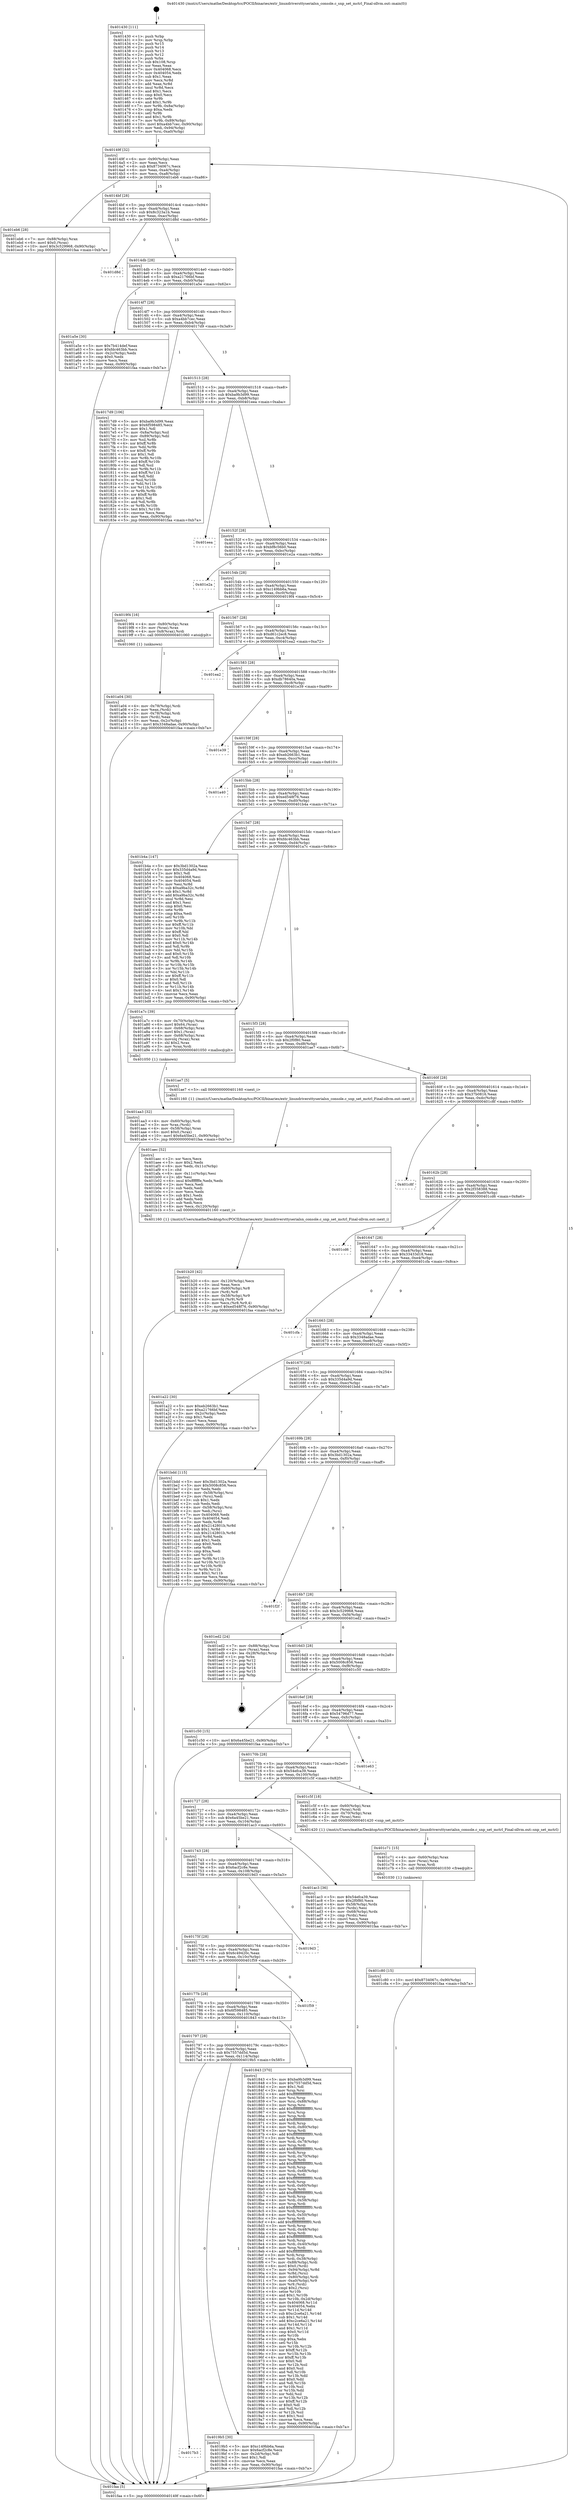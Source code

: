 digraph "0x401430" {
  label = "0x401430 (/mnt/c/Users/mathe/Desktop/tcc/POCII/binaries/extr_linuxdriversttyserialsn_console.c_snp_set_mctrl_Final-ollvm.out::main(0))"
  labelloc = "t"
  node[shape=record]

  Entry [label="",width=0.3,height=0.3,shape=circle,fillcolor=black,style=filled]
  "0x40149f" [label="{
     0x40149f [32]\l
     | [instrs]\l
     &nbsp;&nbsp;0x40149f \<+6\>: mov -0x90(%rbp),%eax\l
     &nbsp;&nbsp;0x4014a5 \<+2\>: mov %eax,%ecx\l
     &nbsp;&nbsp;0x4014a7 \<+6\>: sub $0x8734067c,%ecx\l
     &nbsp;&nbsp;0x4014ad \<+6\>: mov %eax,-0xa4(%rbp)\l
     &nbsp;&nbsp;0x4014b3 \<+6\>: mov %ecx,-0xa8(%rbp)\l
     &nbsp;&nbsp;0x4014b9 \<+6\>: je 0000000000401eb6 \<main+0xa86\>\l
  }"]
  "0x401eb6" [label="{
     0x401eb6 [28]\l
     | [instrs]\l
     &nbsp;&nbsp;0x401eb6 \<+7\>: mov -0x88(%rbp),%rax\l
     &nbsp;&nbsp;0x401ebd \<+6\>: movl $0x0,(%rax)\l
     &nbsp;&nbsp;0x401ec3 \<+10\>: movl $0x3c529968,-0x90(%rbp)\l
     &nbsp;&nbsp;0x401ecd \<+5\>: jmp 0000000000401faa \<main+0xb7a\>\l
  }"]
  "0x4014bf" [label="{
     0x4014bf [28]\l
     | [instrs]\l
     &nbsp;&nbsp;0x4014bf \<+5\>: jmp 00000000004014c4 \<main+0x94\>\l
     &nbsp;&nbsp;0x4014c4 \<+6\>: mov -0xa4(%rbp),%eax\l
     &nbsp;&nbsp;0x4014ca \<+5\>: sub $0x8c323a1b,%eax\l
     &nbsp;&nbsp;0x4014cf \<+6\>: mov %eax,-0xac(%rbp)\l
     &nbsp;&nbsp;0x4014d5 \<+6\>: je 0000000000401d8d \<main+0x95d\>\l
  }"]
  Exit [label="",width=0.3,height=0.3,shape=circle,fillcolor=black,style=filled,peripheries=2]
  "0x401d8d" [label="{
     0x401d8d\l
  }", style=dashed]
  "0x4014db" [label="{
     0x4014db [28]\l
     | [instrs]\l
     &nbsp;&nbsp;0x4014db \<+5\>: jmp 00000000004014e0 \<main+0xb0\>\l
     &nbsp;&nbsp;0x4014e0 \<+6\>: mov -0xa4(%rbp),%eax\l
     &nbsp;&nbsp;0x4014e6 \<+5\>: sub $0xa21766bf,%eax\l
     &nbsp;&nbsp;0x4014eb \<+6\>: mov %eax,-0xb0(%rbp)\l
     &nbsp;&nbsp;0x4014f1 \<+6\>: je 0000000000401a5e \<main+0x62e\>\l
  }"]
  "0x401c80" [label="{
     0x401c80 [15]\l
     | [instrs]\l
     &nbsp;&nbsp;0x401c80 \<+10\>: movl $0x8734067c,-0x90(%rbp)\l
     &nbsp;&nbsp;0x401c8a \<+5\>: jmp 0000000000401faa \<main+0xb7a\>\l
  }"]
  "0x401a5e" [label="{
     0x401a5e [30]\l
     | [instrs]\l
     &nbsp;&nbsp;0x401a5e \<+5\>: mov $0x7b414def,%eax\l
     &nbsp;&nbsp;0x401a63 \<+5\>: mov $0xfdc463bb,%ecx\l
     &nbsp;&nbsp;0x401a68 \<+3\>: mov -0x2c(%rbp),%edx\l
     &nbsp;&nbsp;0x401a6b \<+3\>: cmp $0x0,%edx\l
     &nbsp;&nbsp;0x401a6e \<+3\>: cmove %ecx,%eax\l
     &nbsp;&nbsp;0x401a71 \<+6\>: mov %eax,-0x90(%rbp)\l
     &nbsp;&nbsp;0x401a77 \<+5\>: jmp 0000000000401faa \<main+0xb7a\>\l
  }"]
  "0x4014f7" [label="{
     0x4014f7 [28]\l
     | [instrs]\l
     &nbsp;&nbsp;0x4014f7 \<+5\>: jmp 00000000004014fc \<main+0xcc\>\l
     &nbsp;&nbsp;0x4014fc \<+6\>: mov -0xa4(%rbp),%eax\l
     &nbsp;&nbsp;0x401502 \<+5\>: sub $0xa4bb7cec,%eax\l
     &nbsp;&nbsp;0x401507 \<+6\>: mov %eax,-0xb4(%rbp)\l
     &nbsp;&nbsp;0x40150d \<+6\>: je 00000000004017d9 \<main+0x3a9\>\l
  }"]
  "0x401c71" [label="{
     0x401c71 [15]\l
     | [instrs]\l
     &nbsp;&nbsp;0x401c71 \<+4\>: mov -0x60(%rbp),%rax\l
     &nbsp;&nbsp;0x401c75 \<+3\>: mov (%rax),%rax\l
     &nbsp;&nbsp;0x401c78 \<+3\>: mov %rax,%rdi\l
     &nbsp;&nbsp;0x401c7b \<+5\>: call 0000000000401030 \<free@plt\>\l
     | [calls]\l
     &nbsp;&nbsp;0x401030 \{1\} (unknown)\l
  }"]
  "0x4017d9" [label="{
     0x4017d9 [106]\l
     | [instrs]\l
     &nbsp;&nbsp;0x4017d9 \<+5\>: mov $0xba9b3d99,%eax\l
     &nbsp;&nbsp;0x4017de \<+5\>: mov $0x6f598485,%ecx\l
     &nbsp;&nbsp;0x4017e3 \<+2\>: mov $0x1,%dl\l
     &nbsp;&nbsp;0x4017e5 \<+7\>: mov -0x8a(%rbp),%sil\l
     &nbsp;&nbsp;0x4017ec \<+7\>: mov -0x89(%rbp),%dil\l
     &nbsp;&nbsp;0x4017f3 \<+3\>: mov %sil,%r8b\l
     &nbsp;&nbsp;0x4017f6 \<+4\>: xor $0xff,%r8b\l
     &nbsp;&nbsp;0x4017fa \<+3\>: mov %dil,%r9b\l
     &nbsp;&nbsp;0x4017fd \<+4\>: xor $0xff,%r9b\l
     &nbsp;&nbsp;0x401801 \<+3\>: xor $0x1,%dl\l
     &nbsp;&nbsp;0x401804 \<+3\>: mov %r8b,%r10b\l
     &nbsp;&nbsp;0x401807 \<+4\>: and $0xff,%r10b\l
     &nbsp;&nbsp;0x40180b \<+3\>: and %dl,%sil\l
     &nbsp;&nbsp;0x40180e \<+3\>: mov %r9b,%r11b\l
     &nbsp;&nbsp;0x401811 \<+4\>: and $0xff,%r11b\l
     &nbsp;&nbsp;0x401815 \<+3\>: and %dl,%dil\l
     &nbsp;&nbsp;0x401818 \<+3\>: or %sil,%r10b\l
     &nbsp;&nbsp;0x40181b \<+3\>: or %dil,%r11b\l
     &nbsp;&nbsp;0x40181e \<+3\>: xor %r11b,%r10b\l
     &nbsp;&nbsp;0x401821 \<+3\>: or %r9b,%r8b\l
     &nbsp;&nbsp;0x401824 \<+4\>: xor $0xff,%r8b\l
     &nbsp;&nbsp;0x401828 \<+3\>: or $0x1,%dl\l
     &nbsp;&nbsp;0x40182b \<+3\>: and %dl,%r8b\l
     &nbsp;&nbsp;0x40182e \<+3\>: or %r8b,%r10b\l
     &nbsp;&nbsp;0x401831 \<+4\>: test $0x1,%r10b\l
     &nbsp;&nbsp;0x401835 \<+3\>: cmovne %ecx,%eax\l
     &nbsp;&nbsp;0x401838 \<+6\>: mov %eax,-0x90(%rbp)\l
     &nbsp;&nbsp;0x40183e \<+5\>: jmp 0000000000401faa \<main+0xb7a\>\l
  }"]
  "0x401513" [label="{
     0x401513 [28]\l
     | [instrs]\l
     &nbsp;&nbsp;0x401513 \<+5\>: jmp 0000000000401518 \<main+0xe8\>\l
     &nbsp;&nbsp;0x401518 \<+6\>: mov -0xa4(%rbp),%eax\l
     &nbsp;&nbsp;0x40151e \<+5\>: sub $0xba9b3d99,%eax\l
     &nbsp;&nbsp;0x401523 \<+6\>: mov %eax,-0xb8(%rbp)\l
     &nbsp;&nbsp;0x401529 \<+6\>: je 0000000000401eea \<main+0xaba\>\l
  }"]
  "0x401faa" [label="{
     0x401faa [5]\l
     | [instrs]\l
     &nbsp;&nbsp;0x401faa \<+5\>: jmp 000000000040149f \<main+0x6f\>\l
  }"]
  "0x401430" [label="{
     0x401430 [111]\l
     | [instrs]\l
     &nbsp;&nbsp;0x401430 \<+1\>: push %rbp\l
     &nbsp;&nbsp;0x401431 \<+3\>: mov %rsp,%rbp\l
     &nbsp;&nbsp;0x401434 \<+2\>: push %r15\l
     &nbsp;&nbsp;0x401436 \<+2\>: push %r14\l
     &nbsp;&nbsp;0x401438 \<+2\>: push %r13\l
     &nbsp;&nbsp;0x40143a \<+2\>: push %r12\l
     &nbsp;&nbsp;0x40143c \<+1\>: push %rbx\l
     &nbsp;&nbsp;0x40143d \<+7\>: sub $0x108,%rsp\l
     &nbsp;&nbsp;0x401444 \<+2\>: xor %eax,%eax\l
     &nbsp;&nbsp;0x401446 \<+7\>: mov 0x404068,%ecx\l
     &nbsp;&nbsp;0x40144d \<+7\>: mov 0x404054,%edx\l
     &nbsp;&nbsp;0x401454 \<+3\>: sub $0x1,%eax\l
     &nbsp;&nbsp;0x401457 \<+3\>: mov %ecx,%r8d\l
     &nbsp;&nbsp;0x40145a \<+3\>: add %eax,%r8d\l
     &nbsp;&nbsp;0x40145d \<+4\>: imul %r8d,%ecx\l
     &nbsp;&nbsp;0x401461 \<+3\>: and $0x1,%ecx\l
     &nbsp;&nbsp;0x401464 \<+3\>: cmp $0x0,%ecx\l
     &nbsp;&nbsp;0x401467 \<+4\>: sete %r9b\l
     &nbsp;&nbsp;0x40146b \<+4\>: and $0x1,%r9b\l
     &nbsp;&nbsp;0x40146f \<+7\>: mov %r9b,-0x8a(%rbp)\l
     &nbsp;&nbsp;0x401476 \<+3\>: cmp $0xa,%edx\l
     &nbsp;&nbsp;0x401479 \<+4\>: setl %r9b\l
     &nbsp;&nbsp;0x40147d \<+4\>: and $0x1,%r9b\l
     &nbsp;&nbsp;0x401481 \<+7\>: mov %r9b,-0x89(%rbp)\l
     &nbsp;&nbsp;0x401488 \<+10\>: movl $0xa4bb7cec,-0x90(%rbp)\l
     &nbsp;&nbsp;0x401492 \<+6\>: mov %edi,-0x94(%rbp)\l
     &nbsp;&nbsp;0x401498 \<+7\>: mov %rsi,-0xa0(%rbp)\l
  }"]
  "0x401b20" [label="{
     0x401b20 [42]\l
     | [instrs]\l
     &nbsp;&nbsp;0x401b20 \<+6\>: mov -0x120(%rbp),%ecx\l
     &nbsp;&nbsp;0x401b26 \<+3\>: imul %eax,%ecx\l
     &nbsp;&nbsp;0x401b29 \<+4\>: mov -0x60(%rbp),%r8\l
     &nbsp;&nbsp;0x401b2d \<+3\>: mov (%r8),%r8\l
     &nbsp;&nbsp;0x401b30 \<+4\>: mov -0x58(%rbp),%r9\l
     &nbsp;&nbsp;0x401b34 \<+3\>: movslq (%r9),%r9\l
     &nbsp;&nbsp;0x401b37 \<+4\>: mov %ecx,(%r8,%r9,4)\l
     &nbsp;&nbsp;0x401b3b \<+10\>: movl $0xed548f76,-0x90(%rbp)\l
     &nbsp;&nbsp;0x401b45 \<+5\>: jmp 0000000000401faa \<main+0xb7a\>\l
  }"]
  "0x401eea" [label="{
     0x401eea\l
  }", style=dashed]
  "0x40152f" [label="{
     0x40152f [28]\l
     | [instrs]\l
     &nbsp;&nbsp;0x40152f \<+5\>: jmp 0000000000401534 \<main+0x104\>\l
     &nbsp;&nbsp;0x401534 \<+6\>: mov -0xa4(%rbp),%eax\l
     &nbsp;&nbsp;0x40153a \<+5\>: sub $0xbf8c56b0,%eax\l
     &nbsp;&nbsp;0x40153f \<+6\>: mov %eax,-0xbc(%rbp)\l
     &nbsp;&nbsp;0x401545 \<+6\>: je 0000000000401e2a \<main+0x9fa\>\l
  }"]
  "0x401aec" [label="{
     0x401aec [52]\l
     | [instrs]\l
     &nbsp;&nbsp;0x401aec \<+2\>: xor %ecx,%ecx\l
     &nbsp;&nbsp;0x401aee \<+5\>: mov $0x2,%edx\l
     &nbsp;&nbsp;0x401af3 \<+6\>: mov %edx,-0x11c(%rbp)\l
     &nbsp;&nbsp;0x401af9 \<+1\>: cltd\l
     &nbsp;&nbsp;0x401afa \<+6\>: mov -0x11c(%rbp),%esi\l
     &nbsp;&nbsp;0x401b00 \<+2\>: idiv %esi\l
     &nbsp;&nbsp;0x401b02 \<+6\>: imul $0xfffffffe,%edx,%edx\l
     &nbsp;&nbsp;0x401b08 \<+2\>: mov %ecx,%edi\l
     &nbsp;&nbsp;0x401b0a \<+2\>: sub %edx,%edi\l
     &nbsp;&nbsp;0x401b0c \<+2\>: mov %ecx,%edx\l
     &nbsp;&nbsp;0x401b0e \<+3\>: sub $0x1,%edx\l
     &nbsp;&nbsp;0x401b11 \<+2\>: add %edx,%edi\l
     &nbsp;&nbsp;0x401b13 \<+2\>: sub %edi,%ecx\l
     &nbsp;&nbsp;0x401b15 \<+6\>: mov %ecx,-0x120(%rbp)\l
     &nbsp;&nbsp;0x401b1b \<+5\>: call 0000000000401160 \<next_i\>\l
     | [calls]\l
     &nbsp;&nbsp;0x401160 \{1\} (/mnt/c/Users/mathe/Desktop/tcc/POCII/binaries/extr_linuxdriversttyserialsn_console.c_snp_set_mctrl_Final-ollvm.out::next_i)\l
  }"]
  "0x401e2a" [label="{
     0x401e2a\l
  }", style=dashed]
  "0x40154b" [label="{
     0x40154b [28]\l
     | [instrs]\l
     &nbsp;&nbsp;0x40154b \<+5\>: jmp 0000000000401550 \<main+0x120\>\l
     &nbsp;&nbsp;0x401550 \<+6\>: mov -0xa4(%rbp),%eax\l
     &nbsp;&nbsp;0x401556 \<+5\>: sub $0xc149bb6a,%eax\l
     &nbsp;&nbsp;0x40155b \<+6\>: mov %eax,-0xc0(%rbp)\l
     &nbsp;&nbsp;0x401561 \<+6\>: je 00000000004019f4 \<main+0x5c4\>\l
  }"]
  "0x401aa3" [label="{
     0x401aa3 [32]\l
     | [instrs]\l
     &nbsp;&nbsp;0x401aa3 \<+4\>: mov -0x60(%rbp),%rdi\l
     &nbsp;&nbsp;0x401aa7 \<+3\>: mov %rax,(%rdi)\l
     &nbsp;&nbsp;0x401aaa \<+4\>: mov -0x58(%rbp),%rax\l
     &nbsp;&nbsp;0x401aae \<+6\>: movl $0x0,(%rax)\l
     &nbsp;&nbsp;0x401ab4 \<+10\>: movl $0x6a45be21,-0x90(%rbp)\l
     &nbsp;&nbsp;0x401abe \<+5\>: jmp 0000000000401faa \<main+0xb7a\>\l
  }"]
  "0x4019f4" [label="{
     0x4019f4 [16]\l
     | [instrs]\l
     &nbsp;&nbsp;0x4019f4 \<+4\>: mov -0x80(%rbp),%rax\l
     &nbsp;&nbsp;0x4019f8 \<+3\>: mov (%rax),%rax\l
     &nbsp;&nbsp;0x4019fb \<+4\>: mov 0x8(%rax),%rdi\l
     &nbsp;&nbsp;0x4019ff \<+5\>: call 0000000000401060 \<atoi@plt\>\l
     | [calls]\l
     &nbsp;&nbsp;0x401060 \{1\} (unknown)\l
  }"]
  "0x401567" [label="{
     0x401567 [28]\l
     | [instrs]\l
     &nbsp;&nbsp;0x401567 \<+5\>: jmp 000000000040156c \<main+0x13c\>\l
     &nbsp;&nbsp;0x40156c \<+6\>: mov -0xa4(%rbp),%eax\l
     &nbsp;&nbsp;0x401572 \<+5\>: sub $0xd61c2ec8,%eax\l
     &nbsp;&nbsp;0x401577 \<+6\>: mov %eax,-0xc4(%rbp)\l
     &nbsp;&nbsp;0x40157d \<+6\>: je 0000000000401ea2 \<main+0xa72\>\l
  }"]
  "0x401a04" [label="{
     0x401a04 [30]\l
     | [instrs]\l
     &nbsp;&nbsp;0x401a04 \<+4\>: mov -0x78(%rbp),%rdi\l
     &nbsp;&nbsp;0x401a08 \<+2\>: mov %eax,(%rdi)\l
     &nbsp;&nbsp;0x401a0a \<+4\>: mov -0x78(%rbp),%rdi\l
     &nbsp;&nbsp;0x401a0e \<+2\>: mov (%rdi),%eax\l
     &nbsp;&nbsp;0x401a10 \<+3\>: mov %eax,-0x2c(%rbp)\l
     &nbsp;&nbsp;0x401a13 \<+10\>: movl $0x3348adae,-0x90(%rbp)\l
     &nbsp;&nbsp;0x401a1d \<+5\>: jmp 0000000000401faa \<main+0xb7a\>\l
  }"]
  "0x401ea2" [label="{
     0x401ea2\l
  }", style=dashed]
  "0x401583" [label="{
     0x401583 [28]\l
     | [instrs]\l
     &nbsp;&nbsp;0x401583 \<+5\>: jmp 0000000000401588 \<main+0x158\>\l
     &nbsp;&nbsp;0x401588 \<+6\>: mov -0xa4(%rbp),%eax\l
     &nbsp;&nbsp;0x40158e \<+5\>: sub $0xdb78640a,%eax\l
     &nbsp;&nbsp;0x401593 \<+6\>: mov %eax,-0xc8(%rbp)\l
     &nbsp;&nbsp;0x401599 \<+6\>: je 0000000000401e39 \<main+0xa09\>\l
  }"]
  "0x4017b3" [label="{
     0x4017b3\l
  }", style=dashed]
  "0x401e39" [label="{
     0x401e39\l
  }", style=dashed]
  "0x40159f" [label="{
     0x40159f [28]\l
     | [instrs]\l
     &nbsp;&nbsp;0x40159f \<+5\>: jmp 00000000004015a4 \<main+0x174\>\l
     &nbsp;&nbsp;0x4015a4 \<+6\>: mov -0xa4(%rbp),%eax\l
     &nbsp;&nbsp;0x4015aa \<+5\>: sub $0xeb2663b1,%eax\l
     &nbsp;&nbsp;0x4015af \<+6\>: mov %eax,-0xcc(%rbp)\l
     &nbsp;&nbsp;0x4015b5 \<+6\>: je 0000000000401a40 \<main+0x610\>\l
  }"]
  "0x4019b5" [label="{
     0x4019b5 [30]\l
     | [instrs]\l
     &nbsp;&nbsp;0x4019b5 \<+5\>: mov $0xc149bb6a,%eax\l
     &nbsp;&nbsp;0x4019ba \<+5\>: mov $0x6acf2c8e,%ecx\l
     &nbsp;&nbsp;0x4019bf \<+3\>: mov -0x2d(%rbp),%dl\l
     &nbsp;&nbsp;0x4019c2 \<+3\>: test $0x1,%dl\l
     &nbsp;&nbsp;0x4019c5 \<+3\>: cmovne %ecx,%eax\l
     &nbsp;&nbsp;0x4019c8 \<+6\>: mov %eax,-0x90(%rbp)\l
     &nbsp;&nbsp;0x4019ce \<+5\>: jmp 0000000000401faa \<main+0xb7a\>\l
  }"]
  "0x401a40" [label="{
     0x401a40\l
  }", style=dashed]
  "0x4015bb" [label="{
     0x4015bb [28]\l
     | [instrs]\l
     &nbsp;&nbsp;0x4015bb \<+5\>: jmp 00000000004015c0 \<main+0x190\>\l
     &nbsp;&nbsp;0x4015c0 \<+6\>: mov -0xa4(%rbp),%eax\l
     &nbsp;&nbsp;0x4015c6 \<+5\>: sub $0xed548f76,%eax\l
     &nbsp;&nbsp;0x4015cb \<+6\>: mov %eax,-0xd0(%rbp)\l
     &nbsp;&nbsp;0x4015d1 \<+6\>: je 0000000000401b4a \<main+0x71a\>\l
  }"]
  "0x401797" [label="{
     0x401797 [28]\l
     | [instrs]\l
     &nbsp;&nbsp;0x401797 \<+5\>: jmp 000000000040179c \<main+0x36c\>\l
     &nbsp;&nbsp;0x40179c \<+6\>: mov -0xa4(%rbp),%eax\l
     &nbsp;&nbsp;0x4017a2 \<+5\>: sub $0x7557dd5d,%eax\l
     &nbsp;&nbsp;0x4017a7 \<+6\>: mov %eax,-0x114(%rbp)\l
     &nbsp;&nbsp;0x4017ad \<+6\>: je 00000000004019b5 \<main+0x585\>\l
  }"]
  "0x401b4a" [label="{
     0x401b4a [147]\l
     | [instrs]\l
     &nbsp;&nbsp;0x401b4a \<+5\>: mov $0x3bd1302a,%eax\l
     &nbsp;&nbsp;0x401b4f \<+5\>: mov $0x335d4a9d,%ecx\l
     &nbsp;&nbsp;0x401b54 \<+2\>: mov $0x1,%dl\l
     &nbsp;&nbsp;0x401b56 \<+7\>: mov 0x404068,%esi\l
     &nbsp;&nbsp;0x401b5d \<+7\>: mov 0x404054,%edi\l
     &nbsp;&nbsp;0x401b64 \<+3\>: mov %esi,%r8d\l
     &nbsp;&nbsp;0x401b67 \<+7\>: sub $0xa9ba32c,%r8d\l
     &nbsp;&nbsp;0x401b6e \<+4\>: sub $0x1,%r8d\l
     &nbsp;&nbsp;0x401b72 \<+7\>: add $0xa9ba32c,%r8d\l
     &nbsp;&nbsp;0x401b79 \<+4\>: imul %r8d,%esi\l
     &nbsp;&nbsp;0x401b7d \<+3\>: and $0x1,%esi\l
     &nbsp;&nbsp;0x401b80 \<+3\>: cmp $0x0,%esi\l
     &nbsp;&nbsp;0x401b83 \<+4\>: sete %r9b\l
     &nbsp;&nbsp;0x401b87 \<+3\>: cmp $0xa,%edi\l
     &nbsp;&nbsp;0x401b8a \<+4\>: setl %r10b\l
     &nbsp;&nbsp;0x401b8e \<+3\>: mov %r9b,%r11b\l
     &nbsp;&nbsp;0x401b91 \<+4\>: xor $0xff,%r11b\l
     &nbsp;&nbsp;0x401b95 \<+3\>: mov %r10b,%bl\l
     &nbsp;&nbsp;0x401b98 \<+3\>: xor $0xff,%bl\l
     &nbsp;&nbsp;0x401b9b \<+3\>: xor $0x0,%dl\l
     &nbsp;&nbsp;0x401b9e \<+3\>: mov %r11b,%r14b\l
     &nbsp;&nbsp;0x401ba1 \<+4\>: and $0x0,%r14b\l
     &nbsp;&nbsp;0x401ba5 \<+3\>: and %dl,%r9b\l
     &nbsp;&nbsp;0x401ba8 \<+3\>: mov %bl,%r15b\l
     &nbsp;&nbsp;0x401bab \<+4\>: and $0x0,%r15b\l
     &nbsp;&nbsp;0x401baf \<+3\>: and %dl,%r10b\l
     &nbsp;&nbsp;0x401bb2 \<+3\>: or %r9b,%r14b\l
     &nbsp;&nbsp;0x401bb5 \<+3\>: or %r10b,%r15b\l
     &nbsp;&nbsp;0x401bb8 \<+3\>: xor %r15b,%r14b\l
     &nbsp;&nbsp;0x401bbb \<+3\>: or %bl,%r11b\l
     &nbsp;&nbsp;0x401bbe \<+4\>: xor $0xff,%r11b\l
     &nbsp;&nbsp;0x401bc2 \<+3\>: or $0x0,%dl\l
     &nbsp;&nbsp;0x401bc5 \<+3\>: and %dl,%r11b\l
     &nbsp;&nbsp;0x401bc8 \<+3\>: or %r11b,%r14b\l
     &nbsp;&nbsp;0x401bcb \<+4\>: test $0x1,%r14b\l
     &nbsp;&nbsp;0x401bcf \<+3\>: cmovne %ecx,%eax\l
     &nbsp;&nbsp;0x401bd2 \<+6\>: mov %eax,-0x90(%rbp)\l
     &nbsp;&nbsp;0x401bd8 \<+5\>: jmp 0000000000401faa \<main+0xb7a\>\l
  }"]
  "0x4015d7" [label="{
     0x4015d7 [28]\l
     | [instrs]\l
     &nbsp;&nbsp;0x4015d7 \<+5\>: jmp 00000000004015dc \<main+0x1ac\>\l
     &nbsp;&nbsp;0x4015dc \<+6\>: mov -0xa4(%rbp),%eax\l
     &nbsp;&nbsp;0x4015e2 \<+5\>: sub $0xfdc463bb,%eax\l
     &nbsp;&nbsp;0x4015e7 \<+6\>: mov %eax,-0xd4(%rbp)\l
     &nbsp;&nbsp;0x4015ed \<+6\>: je 0000000000401a7c \<main+0x64c\>\l
  }"]
  "0x401843" [label="{
     0x401843 [370]\l
     | [instrs]\l
     &nbsp;&nbsp;0x401843 \<+5\>: mov $0xba9b3d99,%eax\l
     &nbsp;&nbsp;0x401848 \<+5\>: mov $0x7557dd5d,%ecx\l
     &nbsp;&nbsp;0x40184d \<+2\>: mov $0x1,%dl\l
     &nbsp;&nbsp;0x40184f \<+3\>: mov %rsp,%rsi\l
     &nbsp;&nbsp;0x401852 \<+4\>: add $0xfffffffffffffff0,%rsi\l
     &nbsp;&nbsp;0x401856 \<+3\>: mov %rsi,%rsp\l
     &nbsp;&nbsp;0x401859 \<+7\>: mov %rsi,-0x88(%rbp)\l
     &nbsp;&nbsp;0x401860 \<+3\>: mov %rsp,%rsi\l
     &nbsp;&nbsp;0x401863 \<+4\>: add $0xfffffffffffffff0,%rsi\l
     &nbsp;&nbsp;0x401867 \<+3\>: mov %rsi,%rsp\l
     &nbsp;&nbsp;0x40186a \<+3\>: mov %rsp,%rdi\l
     &nbsp;&nbsp;0x40186d \<+4\>: add $0xfffffffffffffff0,%rdi\l
     &nbsp;&nbsp;0x401871 \<+3\>: mov %rdi,%rsp\l
     &nbsp;&nbsp;0x401874 \<+4\>: mov %rdi,-0x80(%rbp)\l
     &nbsp;&nbsp;0x401878 \<+3\>: mov %rsp,%rdi\l
     &nbsp;&nbsp;0x40187b \<+4\>: add $0xfffffffffffffff0,%rdi\l
     &nbsp;&nbsp;0x40187f \<+3\>: mov %rdi,%rsp\l
     &nbsp;&nbsp;0x401882 \<+4\>: mov %rdi,-0x78(%rbp)\l
     &nbsp;&nbsp;0x401886 \<+3\>: mov %rsp,%rdi\l
     &nbsp;&nbsp;0x401889 \<+4\>: add $0xfffffffffffffff0,%rdi\l
     &nbsp;&nbsp;0x40188d \<+3\>: mov %rdi,%rsp\l
     &nbsp;&nbsp;0x401890 \<+4\>: mov %rdi,-0x70(%rbp)\l
     &nbsp;&nbsp;0x401894 \<+3\>: mov %rsp,%rdi\l
     &nbsp;&nbsp;0x401897 \<+4\>: add $0xfffffffffffffff0,%rdi\l
     &nbsp;&nbsp;0x40189b \<+3\>: mov %rdi,%rsp\l
     &nbsp;&nbsp;0x40189e \<+4\>: mov %rdi,-0x68(%rbp)\l
     &nbsp;&nbsp;0x4018a2 \<+3\>: mov %rsp,%rdi\l
     &nbsp;&nbsp;0x4018a5 \<+4\>: add $0xfffffffffffffff0,%rdi\l
     &nbsp;&nbsp;0x4018a9 \<+3\>: mov %rdi,%rsp\l
     &nbsp;&nbsp;0x4018ac \<+4\>: mov %rdi,-0x60(%rbp)\l
     &nbsp;&nbsp;0x4018b0 \<+3\>: mov %rsp,%rdi\l
     &nbsp;&nbsp;0x4018b3 \<+4\>: add $0xfffffffffffffff0,%rdi\l
     &nbsp;&nbsp;0x4018b7 \<+3\>: mov %rdi,%rsp\l
     &nbsp;&nbsp;0x4018ba \<+4\>: mov %rdi,-0x58(%rbp)\l
     &nbsp;&nbsp;0x4018be \<+3\>: mov %rsp,%rdi\l
     &nbsp;&nbsp;0x4018c1 \<+4\>: add $0xfffffffffffffff0,%rdi\l
     &nbsp;&nbsp;0x4018c5 \<+3\>: mov %rdi,%rsp\l
     &nbsp;&nbsp;0x4018c8 \<+4\>: mov %rdi,-0x50(%rbp)\l
     &nbsp;&nbsp;0x4018cc \<+3\>: mov %rsp,%rdi\l
     &nbsp;&nbsp;0x4018cf \<+4\>: add $0xfffffffffffffff0,%rdi\l
     &nbsp;&nbsp;0x4018d3 \<+3\>: mov %rdi,%rsp\l
     &nbsp;&nbsp;0x4018d6 \<+4\>: mov %rdi,-0x48(%rbp)\l
     &nbsp;&nbsp;0x4018da \<+3\>: mov %rsp,%rdi\l
     &nbsp;&nbsp;0x4018dd \<+4\>: add $0xfffffffffffffff0,%rdi\l
     &nbsp;&nbsp;0x4018e1 \<+3\>: mov %rdi,%rsp\l
     &nbsp;&nbsp;0x4018e4 \<+4\>: mov %rdi,-0x40(%rbp)\l
     &nbsp;&nbsp;0x4018e8 \<+3\>: mov %rsp,%rdi\l
     &nbsp;&nbsp;0x4018eb \<+4\>: add $0xfffffffffffffff0,%rdi\l
     &nbsp;&nbsp;0x4018ef \<+3\>: mov %rdi,%rsp\l
     &nbsp;&nbsp;0x4018f2 \<+4\>: mov %rdi,-0x38(%rbp)\l
     &nbsp;&nbsp;0x4018f6 \<+7\>: mov -0x88(%rbp),%rdi\l
     &nbsp;&nbsp;0x4018fd \<+6\>: movl $0x0,(%rdi)\l
     &nbsp;&nbsp;0x401903 \<+7\>: mov -0x94(%rbp),%r8d\l
     &nbsp;&nbsp;0x40190a \<+3\>: mov %r8d,(%rsi)\l
     &nbsp;&nbsp;0x40190d \<+4\>: mov -0x80(%rbp),%rdi\l
     &nbsp;&nbsp;0x401911 \<+7\>: mov -0xa0(%rbp),%r9\l
     &nbsp;&nbsp;0x401918 \<+3\>: mov %r9,(%rdi)\l
     &nbsp;&nbsp;0x40191b \<+3\>: cmpl $0x2,(%rsi)\l
     &nbsp;&nbsp;0x40191e \<+4\>: setne %r10b\l
     &nbsp;&nbsp;0x401922 \<+4\>: and $0x1,%r10b\l
     &nbsp;&nbsp;0x401926 \<+4\>: mov %r10b,-0x2d(%rbp)\l
     &nbsp;&nbsp;0x40192a \<+8\>: mov 0x404068,%r11d\l
     &nbsp;&nbsp;0x401932 \<+7\>: mov 0x404054,%ebx\l
     &nbsp;&nbsp;0x401939 \<+3\>: mov %r11d,%r14d\l
     &nbsp;&nbsp;0x40193c \<+7\>: sub $0xc2ce6a21,%r14d\l
     &nbsp;&nbsp;0x401943 \<+4\>: sub $0x1,%r14d\l
     &nbsp;&nbsp;0x401947 \<+7\>: add $0xc2ce6a21,%r14d\l
     &nbsp;&nbsp;0x40194e \<+4\>: imul %r14d,%r11d\l
     &nbsp;&nbsp;0x401952 \<+4\>: and $0x1,%r11d\l
     &nbsp;&nbsp;0x401956 \<+4\>: cmp $0x0,%r11d\l
     &nbsp;&nbsp;0x40195a \<+4\>: sete %r10b\l
     &nbsp;&nbsp;0x40195e \<+3\>: cmp $0xa,%ebx\l
     &nbsp;&nbsp;0x401961 \<+4\>: setl %r15b\l
     &nbsp;&nbsp;0x401965 \<+3\>: mov %r10b,%r12b\l
     &nbsp;&nbsp;0x401968 \<+4\>: xor $0xff,%r12b\l
     &nbsp;&nbsp;0x40196c \<+3\>: mov %r15b,%r13b\l
     &nbsp;&nbsp;0x40196f \<+4\>: xor $0xff,%r13b\l
     &nbsp;&nbsp;0x401973 \<+3\>: xor $0x0,%dl\l
     &nbsp;&nbsp;0x401976 \<+3\>: mov %r12b,%sil\l
     &nbsp;&nbsp;0x401979 \<+4\>: and $0x0,%sil\l
     &nbsp;&nbsp;0x40197d \<+3\>: and %dl,%r10b\l
     &nbsp;&nbsp;0x401980 \<+3\>: mov %r13b,%dil\l
     &nbsp;&nbsp;0x401983 \<+4\>: and $0x0,%dil\l
     &nbsp;&nbsp;0x401987 \<+3\>: and %dl,%r15b\l
     &nbsp;&nbsp;0x40198a \<+3\>: or %r10b,%sil\l
     &nbsp;&nbsp;0x40198d \<+3\>: or %r15b,%dil\l
     &nbsp;&nbsp;0x401990 \<+3\>: xor %dil,%sil\l
     &nbsp;&nbsp;0x401993 \<+3\>: or %r13b,%r12b\l
     &nbsp;&nbsp;0x401996 \<+4\>: xor $0xff,%r12b\l
     &nbsp;&nbsp;0x40199a \<+3\>: or $0x0,%dl\l
     &nbsp;&nbsp;0x40199d \<+3\>: and %dl,%r12b\l
     &nbsp;&nbsp;0x4019a0 \<+3\>: or %r12b,%sil\l
     &nbsp;&nbsp;0x4019a3 \<+4\>: test $0x1,%sil\l
     &nbsp;&nbsp;0x4019a7 \<+3\>: cmovne %ecx,%eax\l
     &nbsp;&nbsp;0x4019aa \<+6\>: mov %eax,-0x90(%rbp)\l
     &nbsp;&nbsp;0x4019b0 \<+5\>: jmp 0000000000401faa \<main+0xb7a\>\l
  }"]
  "0x401a7c" [label="{
     0x401a7c [39]\l
     | [instrs]\l
     &nbsp;&nbsp;0x401a7c \<+4\>: mov -0x70(%rbp),%rax\l
     &nbsp;&nbsp;0x401a80 \<+6\>: movl $0x64,(%rax)\l
     &nbsp;&nbsp;0x401a86 \<+4\>: mov -0x68(%rbp),%rax\l
     &nbsp;&nbsp;0x401a8a \<+6\>: movl $0x1,(%rax)\l
     &nbsp;&nbsp;0x401a90 \<+4\>: mov -0x68(%rbp),%rax\l
     &nbsp;&nbsp;0x401a94 \<+3\>: movslq (%rax),%rax\l
     &nbsp;&nbsp;0x401a97 \<+4\>: shl $0x2,%rax\l
     &nbsp;&nbsp;0x401a9b \<+3\>: mov %rax,%rdi\l
     &nbsp;&nbsp;0x401a9e \<+5\>: call 0000000000401050 \<malloc@plt\>\l
     | [calls]\l
     &nbsp;&nbsp;0x401050 \{1\} (unknown)\l
  }"]
  "0x4015f3" [label="{
     0x4015f3 [28]\l
     | [instrs]\l
     &nbsp;&nbsp;0x4015f3 \<+5\>: jmp 00000000004015f8 \<main+0x1c8\>\l
     &nbsp;&nbsp;0x4015f8 \<+6\>: mov -0xa4(%rbp),%eax\l
     &nbsp;&nbsp;0x4015fe \<+5\>: sub $0x2f0f80,%eax\l
     &nbsp;&nbsp;0x401603 \<+6\>: mov %eax,-0xd8(%rbp)\l
     &nbsp;&nbsp;0x401609 \<+6\>: je 0000000000401ae7 \<main+0x6b7\>\l
  }"]
  "0x40177b" [label="{
     0x40177b [28]\l
     | [instrs]\l
     &nbsp;&nbsp;0x40177b \<+5\>: jmp 0000000000401780 \<main+0x350\>\l
     &nbsp;&nbsp;0x401780 \<+6\>: mov -0xa4(%rbp),%eax\l
     &nbsp;&nbsp;0x401786 \<+5\>: sub $0x6f598485,%eax\l
     &nbsp;&nbsp;0x40178b \<+6\>: mov %eax,-0x110(%rbp)\l
     &nbsp;&nbsp;0x401791 \<+6\>: je 0000000000401843 \<main+0x413\>\l
  }"]
  "0x401ae7" [label="{
     0x401ae7 [5]\l
     | [instrs]\l
     &nbsp;&nbsp;0x401ae7 \<+5\>: call 0000000000401160 \<next_i\>\l
     | [calls]\l
     &nbsp;&nbsp;0x401160 \{1\} (/mnt/c/Users/mathe/Desktop/tcc/POCII/binaries/extr_linuxdriversttyserialsn_console.c_snp_set_mctrl_Final-ollvm.out::next_i)\l
  }"]
  "0x40160f" [label="{
     0x40160f [28]\l
     | [instrs]\l
     &nbsp;&nbsp;0x40160f \<+5\>: jmp 0000000000401614 \<main+0x1e4\>\l
     &nbsp;&nbsp;0x401614 \<+6\>: mov -0xa4(%rbp),%eax\l
     &nbsp;&nbsp;0x40161a \<+5\>: sub $0x37b0816,%eax\l
     &nbsp;&nbsp;0x40161f \<+6\>: mov %eax,-0xdc(%rbp)\l
     &nbsp;&nbsp;0x401625 \<+6\>: je 0000000000401c8f \<main+0x85f\>\l
  }"]
  "0x401f59" [label="{
     0x401f59\l
  }", style=dashed]
  "0x401c8f" [label="{
     0x401c8f\l
  }", style=dashed]
  "0x40162b" [label="{
     0x40162b [28]\l
     | [instrs]\l
     &nbsp;&nbsp;0x40162b \<+5\>: jmp 0000000000401630 \<main+0x200\>\l
     &nbsp;&nbsp;0x401630 \<+6\>: mov -0xa4(%rbp),%eax\l
     &nbsp;&nbsp;0x401636 \<+5\>: sub $0x2f358388,%eax\l
     &nbsp;&nbsp;0x40163b \<+6\>: mov %eax,-0xe0(%rbp)\l
     &nbsp;&nbsp;0x401641 \<+6\>: je 0000000000401cd6 \<main+0x8a6\>\l
  }"]
  "0x40175f" [label="{
     0x40175f [28]\l
     | [instrs]\l
     &nbsp;&nbsp;0x40175f \<+5\>: jmp 0000000000401764 \<main+0x334\>\l
     &nbsp;&nbsp;0x401764 \<+6\>: mov -0xa4(%rbp),%eax\l
     &nbsp;&nbsp;0x40176a \<+5\>: sub $0x6c49420c,%eax\l
     &nbsp;&nbsp;0x40176f \<+6\>: mov %eax,-0x10c(%rbp)\l
     &nbsp;&nbsp;0x401775 \<+6\>: je 0000000000401f59 \<main+0xb29\>\l
  }"]
  "0x401cd6" [label="{
     0x401cd6\l
  }", style=dashed]
  "0x401647" [label="{
     0x401647 [28]\l
     | [instrs]\l
     &nbsp;&nbsp;0x401647 \<+5\>: jmp 000000000040164c \<main+0x21c\>\l
     &nbsp;&nbsp;0x40164c \<+6\>: mov -0xa4(%rbp),%eax\l
     &nbsp;&nbsp;0x401652 \<+5\>: sub $0x33433d18,%eax\l
     &nbsp;&nbsp;0x401657 \<+6\>: mov %eax,-0xe4(%rbp)\l
     &nbsp;&nbsp;0x40165d \<+6\>: je 0000000000401cfa \<main+0x8ca\>\l
  }"]
  "0x4019d3" [label="{
     0x4019d3\l
  }", style=dashed]
  "0x401cfa" [label="{
     0x401cfa\l
  }", style=dashed]
  "0x401663" [label="{
     0x401663 [28]\l
     | [instrs]\l
     &nbsp;&nbsp;0x401663 \<+5\>: jmp 0000000000401668 \<main+0x238\>\l
     &nbsp;&nbsp;0x401668 \<+6\>: mov -0xa4(%rbp),%eax\l
     &nbsp;&nbsp;0x40166e \<+5\>: sub $0x3348adae,%eax\l
     &nbsp;&nbsp;0x401673 \<+6\>: mov %eax,-0xe8(%rbp)\l
     &nbsp;&nbsp;0x401679 \<+6\>: je 0000000000401a22 \<main+0x5f2\>\l
  }"]
  "0x401743" [label="{
     0x401743 [28]\l
     | [instrs]\l
     &nbsp;&nbsp;0x401743 \<+5\>: jmp 0000000000401748 \<main+0x318\>\l
     &nbsp;&nbsp;0x401748 \<+6\>: mov -0xa4(%rbp),%eax\l
     &nbsp;&nbsp;0x40174e \<+5\>: sub $0x6acf2c8e,%eax\l
     &nbsp;&nbsp;0x401753 \<+6\>: mov %eax,-0x108(%rbp)\l
     &nbsp;&nbsp;0x401759 \<+6\>: je 00000000004019d3 \<main+0x5a3\>\l
  }"]
  "0x401a22" [label="{
     0x401a22 [30]\l
     | [instrs]\l
     &nbsp;&nbsp;0x401a22 \<+5\>: mov $0xeb2663b1,%eax\l
     &nbsp;&nbsp;0x401a27 \<+5\>: mov $0xa21766bf,%ecx\l
     &nbsp;&nbsp;0x401a2c \<+3\>: mov -0x2c(%rbp),%edx\l
     &nbsp;&nbsp;0x401a2f \<+3\>: cmp $0x1,%edx\l
     &nbsp;&nbsp;0x401a32 \<+3\>: cmovl %ecx,%eax\l
     &nbsp;&nbsp;0x401a35 \<+6\>: mov %eax,-0x90(%rbp)\l
     &nbsp;&nbsp;0x401a3b \<+5\>: jmp 0000000000401faa \<main+0xb7a\>\l
  }"]
  "0x40167f" [label="{
     0x40167f [28]\l
     | [instrs]\l
     &nbsp;&nbsp;0x40167f \<+5\>: jmp 0000000000401684 \<main+0x254\>\l
     &nbsp;&nbsp;0x401684 \<+6\>: mov -0xa4(%rbp),%eax\l
     &nbsp;&nbsp;0x40168a \<+5\>: sub $0x335d4a9d,%eax\l
     &nbsp;&nbsp;0x40168f \<+6\>: mov %eax,-0xec(%rbp)\l
     &nbsp;&nbsp;0x401695 \<+6\>: je 0000000000401bdd \<main+0x7ad\>\l
  }"]
  "0x401ac3" [label="{
     0x401ac3 [36]\l
     | [instrs]\l
     &nbsp;&nbsp;0x401ac3 \<+5\>: mov $0x54efca39,%eax\l
     &nbsp;&nbsp;0x401ac8 \<+5\>: mov $0x2f0f80,%ecx\l
     &nbsp;&nbsp;0x401acd \<+4\>: mov -0x58(%rbp),%rdx\l
     &nbsp;&nbsp;0x401ad1 \<+2\>: mov (%rdx),%esi\l
     &nbsp;&nbsp;0x401ad3 \<+4\>: mov -0x68(%rbp),%rdx\l
     &nbsp;&nbsp;0x401ad7 \<+2\>: cmp (%rdx),%esi\l
     &nbsp;&nbsp;0x401ad9 \<+3\>: cmovl %ecx,%eax\l
     &nbsp;&nbsp;0x401adc \<+6\>: mov %eax,-0x90(%rbp)\l
     &nbsp;&nbsp;0x401ae2 \<+5\>: jmp 0000000000401faa \<main+0xb7a\>\l
  }"]
  "0x401bdd" [label="{
     0x401bdd [115]\l
     | [instrs]\l
     &nbsp;&nbsp;0x401bdd \<+5\>: mov $0x3bd1302a,%eax\l
     &nbsp;&nbsp;0x401be2 \<+5\>: mov $0x5008c856,%ecx\l
     &nbsp;&nbsp;0x401be7 \<+2\>: xor %edx,%edx\l
     &nbsp;&nbsp;0x401be9 \<+4\>: mov -0x58(%rbp),%rsi\l
     &nbsp;&nbsp;0x401bed \<+2\>: mov (%rsi),%edi\l
     &nbsp;&nbsp;0x401bef \<+3\>: sub $0x1,%edx\l
     &nbsp;&nbsp;0x401bf2 \<+2\>: sub %edx,%edi\l
     &nbsp;&nbsp;0x401bf4 \<+4\>: mov -0x58(%rbp),%rsi\l
     &nbsp;&nbsp;0x401bf8 \<+2\>: mov %edi,(%rsi)\l
     &nbsp;&nbsp;0x401bfa \<+7\>: mov 0x404068,%edx\l
     &nbsp;&nbsp;0x401c01 \<+7\>: mov 0x404054,%edi\l
     &nbsp;&nbsp;0x401c08 \<+3\>: mov %edx,%r8d\l
     &nbsp;&nbsp;0x401c0b \<+7\>: add $0x2142801b,%r8d\l
     &nbsp;&nbsp;0x401c12 \<+4\>: sub $0x1,%r8d\l
     &nbsp;&nbsp;0x401c16 \<+7\>: sub $0x2142801b,%r8d\l
     &nbsp;&nbsp;0x401c1d \<+4\>: imul %r8d,%edx\l
     &nbsp;&nbsp;0x401c21 \<+3\>: and $0x1,%edx\l
     &nbsp;&nbsp;0x401c24 \<+3\>: cmp $0x0,%edx\l
     &nbsp;&nbsp;0x401c27 \<+4\>: sete %r9b\l
     &nbsp;&nbsp;0x401c2b \<+3\>: cmp $0xa,%edi\l
     &nbsp;&nbsp;0x401c2e \<+4\>: setl %r10b\l
     &nbsp;&nbsp;0x401c32 \<+3\>: mov %r9b,%r11b\l
     &nbsp;&nbsp;0x401c35 \<+3\>: and %r10b,%r11b\l
     &nbsp;&nbsp;0x401c38 \<+3\>: xor %r10b,%r9b\l
     &nbsp;&nbsp;0x401c3b \<+3\>: or %r9b,%r11b\l
     &nbsp;&nbsp;0x401c3e \<+4\>: test $0x1,%r11b\l
     &nbsp;&nbsp;0x401c42 \<+3\>: cmovne %ecx,%eax\l
     &nbsp;&nbsp;0x401c45 \<+6\>: mov %eax,-0x90(%rbp)\l
     &nbsp;&nbsp;0x401c4b \<+5\>: jmp 0000000000401faa \<main+0xb7a\>\l
  }"]
  "0x40169b" [label="{
     0x40169b [28]\l
     | [instrs]\l
     &nbsp;&nbsp;0x40169b \<+5\>: jmp 00000000004016a0 \<main+0x270\>\l
     &nbsp;&nbsp;0x4016a0 \<+6\>: mov -0xa4(%rbp),%eax\l
     &nbsp;&nbsp;0x4016a6 \<+5\>: sub $0x3bd1302a,%eax\l
     &nbsp;&nbsp;0x4016ab \<+6\>: mov %eax,-0xf0(%rbp)\l
     &nbsp;&nbsp;0x4016b1 \<+6\>: je 0000000000401f2f \<main+0xaff\>\l
  }"]
  "0x401727" [label="{
     0x401727 [28]\l
     | [instrs]\l
     &nbsp;&nbsp;0x401727 \<+5\>: jmp 000000000040172c \<main+0x2fc\>\l
     &nbsp;&nbsp;0x40172c \<+6\>: mov -0xa4(%rbp),%eax\l
     &nbsp;&nbsp;0x401732 \<+5\>: sub $0x6a45be21,%eax\l
     &nbsp;&nbsp;0x401737 \<+6\>: mov %eax,-0x104(%rbp)\l
     &nbsp;&nbsp;0x40173d \<+6\>: je 0000000000401ac3 \<main+0x693\>\l
  }"]
  "0x401f2f" [label="{
     0x401f2f\l
  }", style=dashed]
  "0x4016b7" [label="{
     0x4016b7 [28]\l
     | [instrs]\l
     &nbsp;&nbsp;0x4016b7 \<+5\>: jmp 00000000004016bc \<main+0x28c\>\l
     &nbsp;&nbsp;0x4016bc \<+6\>: mov -0xa4(%rbp),%eax\l
     &nbsp;&nbsp;0x4016c2 \<+5\>: sub $0x3c529968,%eax\l
     &nbsp;&nbsp;0x4016c7 \<+6\>: mov %eax,-0xf4(%rbp)\l
     &nbsp;&nbsp;0x4016cd \<+6\>: je 0000000000401ed2 \<main+0xaa2\>\l
  }"]
  "0x401c5f" [label="{
     0x401c5f [18]\l
     | [instrs]\l
     &nbsp;&nbsp;0x401c5f \<+4\>: mov -0x60(%rbp),%rax\l
     &nbsp;&nbsp;0x401c63 \<+3\>: mov (%rax),%rdi\l
     &nbsp;&nbsp;0x401c66 \<+4\>: mov -0x70(%rbp),%rax\l
     &nbsp;&nbsp;0x401c6a \<+2\>: mov (%rax),%esi\l
     &nbsp;&nbsp;0x401c6c \<+5\>: call 0000000000401420 \<snp_set_mctrl\>\l
     | [calls]\l
     &nbsp;&nbsp;0x401420 \{1\} (/mnt/c/Users/mathe/Desktop/tcc/POCII/binaries/extr_linuxdriversttyserialsn_console.c_snp_set_mctrl_Final-ollvm.out::snp_set_mctrl)\l
  }"]
  "0x401ed2" [label="{
     0x401ed2 [24]\l
     | [instrs]\l
     &nbsp;&nbsp;0x401ed2 \<+7\>: mov -0x88(%rbp),%rax\l
     &nbsp;&nbsp;0x401ed9 \<+2\>: mov (%rax),%eax\l
     &nbsp;&nbsp;0x401edb \<+4\>: lea -0x28(%rbp),%rsp\l
     &nbsp;&nbsp;0x401edf \<+1\>: pop %rbx\l
     &nbsp;&nbsp;0x401ee0 \<+2\>: pop %r12\l
     &nbsp;&nbsp;0x401ee2 \<+2\>: pop %r13\l
     &nbsp;&nbsp;0x401ee4 \<+2\>: pop %r14\l
     &nbsp;&nbsp;0x401ee6 \<+2\>: pop %r15\l
     &nbsp;&nbsp;0x401ee8 \<+1\>: pop %rbp\l
     &nbsp;&nbsp;0x401ee9 \<+1\>: ret\l
  }"]
  "0x4016d3" [label="{
     0x4016d3 [28]\l
     | [instrs]\l
     &nbsp;&nbsp;0x4016d3 \<+5\>: jmp 00000000004016d8 \<main+0x2a8\>\l
     &nbsp;&nbsp;0x4016d8 \<+6\>: mov -0xa4(%rbp),%eax\l
     &nbsp;&nbsp;0x4016de \<+5\>: sub $0x5008c856,%eax\l
     &nbsp;&nbsp;0x4016e3 \<+6\>: mov %eax,-0xf8(%rbp)\l
     &nbsp;&nbsp;0x4016e9 \<+6\>: je 0000000000401c50 \<main+0x820\>\l
  }"]
  "0x40170b" [label="{
     0x40170b [28]\l
     | [instrs]\l
     &nbsp;&nbsp;0x40170b \<+5\>: jmp 0000000000401710 \<main+0x2e0\>\l
     &nbsp;&nbsp;0x401710 \<+6\>: mov -0xa4(%rbp),%eax\l
     &nbsp;&nbsp;0x401716 \<+5\>: sub $0x54efca39,%eax\l
     &nbsp;&nbsp;0x40171b \<+6\>: mov %eax,-0x100(%rbp)\l
     &nbsp;&nbsp;0x401721 \<+6\>: je 0000000000401c5f \<main+0x82f\>\l
  }"]
  "0x401c50" [label="{
     0x401c50 [15]\l
     | [instrs]\l
     &nbsp;&nbsp;0x401c50 \<+10\>: movl $0x6a45be21,-0x90(%rbp)\l
     &nbsp;&nbsp;0x401c5a \<+5\>: jmp 0000000000401faa \<main+0xb7a\>\l
  }"]
  "0x4016ef" [label="{
     0x4016ef [28]\l
     | [instrs]\l
     &nbsp;&nbsp;0x4016ef \<+5\>: jmp 00000000004016f4 \<main+0x2c4\>\l
     &nbsp;&nbsp;0x4016f4 \<+6\>: mov -0xa4(%rbp),%eax\l
     &nbsp;&nbsp;0x4016fa \<+5\>: sub $0x54796d77,%eax\l
     &nbsp;&nbsp;0x4016ff \<+6\>: mov %eax,-0xfc(%rbp)\l
     &nbsp;&nbsp;0x401705 \<+6\>: je 0000000000401e63 \<main+0xa33\>\l
  }"]
  "0x401e63" [label="{
     0x401e63\l
  }", style=dashed]
  Entry -> "0x401430" [label=" 1"]
  "0x40149f" -> "0x401eb6" [label=" 1"]
  "0x40149f" -> "0x4014bf" [label=" 15"]
  "0x401ed2" -> Exit [label=" 1"]
  "0x4014bf" -> "0x401d8d" [label=" 0"]
  "0x4014bf" -> "0x4014db" [label=" 15"]
  "0x401eb6" -> "0x401faa" [label=" 1"]
  "0x4014db" -> "0x401a5e" [label=" 1"]
  "0x4014db" -> "0x4014f7" [label=" 14"]
  "0x401c80" -> "0x401faa" [label=" 1"]
  "0x4014f7" -> "0x4017d9" [label=" 1"]
  "0x4014f7" -> "0x401513" [label=" 13"]
  "0x4017d9" -> "0x401faa" [label=" 1"]
  "0x401430" -> "0x40149f" [label=" 1"]
  "0x401faa" -> "0x40149f" [label=" 15"]
  "0x401c71" -> "0x401c80" [label=" 1"]
  "0x401513" -> "0x401eea" [label=" 0"]
  "0x401513" -> "0x40152f" [label=" 13"]
  "0x401c5f" -> "0x401c71" [label=" 1"]
  "0x40152f" -> "0x401e2a" [label=" 0"]
  "0x40152f" -> "0x40154b" [label=" 13"]
  "0x401c50" -> "0x401faa" [label=" 1"]
  "0x40154b" -> "0x4019f4" [label=" 1"]
  "0x40154b" -> "0x401567" [label=" 12"]
  "0x401bdd" -> "0x401faa" [label=" 1"]
  "0x401567" -> "0x401ea2" [label=" 0"]
  "0x401567" -> "0x401583" [label=" 12"]
  "0x401b4a" -> "0x401faa" [label=" 1"]
  "0x401583" -> "0x401e39" [label=" 0"]
  "0x401583" -> "0x40159f" [label=" 12"]
  "0x401b20" -> "0x401faa" [label=" 1"]
  "0x40159f" -> "0x401a40" [label=" 0"]
  "0x40159f" -> "0x4015bb" [label=" 12"]
  "0x401aec" -> "0x401b20" [label=" 1"]
  "0x4015bb" -> "0x401b4a" [label=" 1"]
  "0x4015bb" -> "0x4015d7" [label=" 11"]
  "0x401aa3" -> "0x401faa" [label=" 1"]
  "0x4015d7" -> "0x401a7c" [label=" 1"]
  "0x4015d7" -> "0x4015f3" [label=" 10"]
  "0x401a7c" -> "0x401aa3" [label=" 1"]
  "0x4015f3" -> "0x401ae7" [label=" 1"]
  "0x4015f3" -> "0x40160f" [label=" 9"]
  "0x401a22" -> "0x401faa" [label=" 1"]
  "0x40160f" -> "0x401c8f" [label=" 0"]
  "0x40160f" -> "0x40162b" [label=" 9"]
  "0x401a04" -> "0x401faa" [label=" 1"]
  "0x40162b" -> "0x401cd6" [label=" 0"]
  "0x40162b" -> "0x401647" [label=" 9"]
  "0x4019b5" -> "0x401faa" [label=" 1"]
  "0x401647" -> "0x401cfa" [label=" 0"]
  "0x401647" -> "0x401663" [label=" 9"]
  "0x401797" -> "0x4017b3" [label=" 0"]
  "0x401663" -> "0x401a22" [label=" 1"]
  "0x401663" -> "0x40167f" [label=" 8"]
  "0x401ae7" -> "0x401aec" [label=" 1"]
  "0x40167f" -> "0x401bdd" [label=" 1"]
  "0x40167f" -> "0x40169b" [label=" 7"]
  "0x401843" -> "0x401faa" [label=" 1"]
  "0x40169b" -> "0x401f2f" [label=" 0"]
  "0x40169b" -> "0x4016b7" [label=" 7"]
  "0x40177b" -> "0x401797" [label=" 1"]
  "0x4016b7" -> "0x401ed2" [label=" 1"]
  "0x4016b7" -> "0x4016d3" [label=" 6"]
  "0x40177b" -> "0x401843" [label=" 1"]
  "0x4016d3" -> "0x401c50" [label=" 1"]
  "0x4016d3" -> "0x4016ef" [label=" 5"]
  "0x40175f" -> "0x40177b" [label=" 2"]
  "0x4016ef" -> "0x401e63" [label=" 0"]
  "0x4016ef" -> "0x40170b" [label=" 5"]
  "0x401a5e" -> "0x401faa" [label=" 1"]
  "0x40170b" -> "0x401c5f" [label=" 1"]
  "0x40170b" -> "0x401727" [label=" 4"]
  "0x401ac3" -> "0x401faa" [label=" 2"]
  "0x401727" -> "0x401ac3" [label=" 2"]
  "0x401727" -> "0x401743" [label=" 2"]
  "0x401797" -> "0x4019b5" [label=" 1"]
  "0x401743" -> "0x4019d3" [label=" 0"]
  "0x401743" -> "0x40175f" [label=" 2"]
  "0x4019f4" -> "0x401a04" [label=" 1"]
  "0x40175f" -> "0x401f59" [label=" 0"]
}
